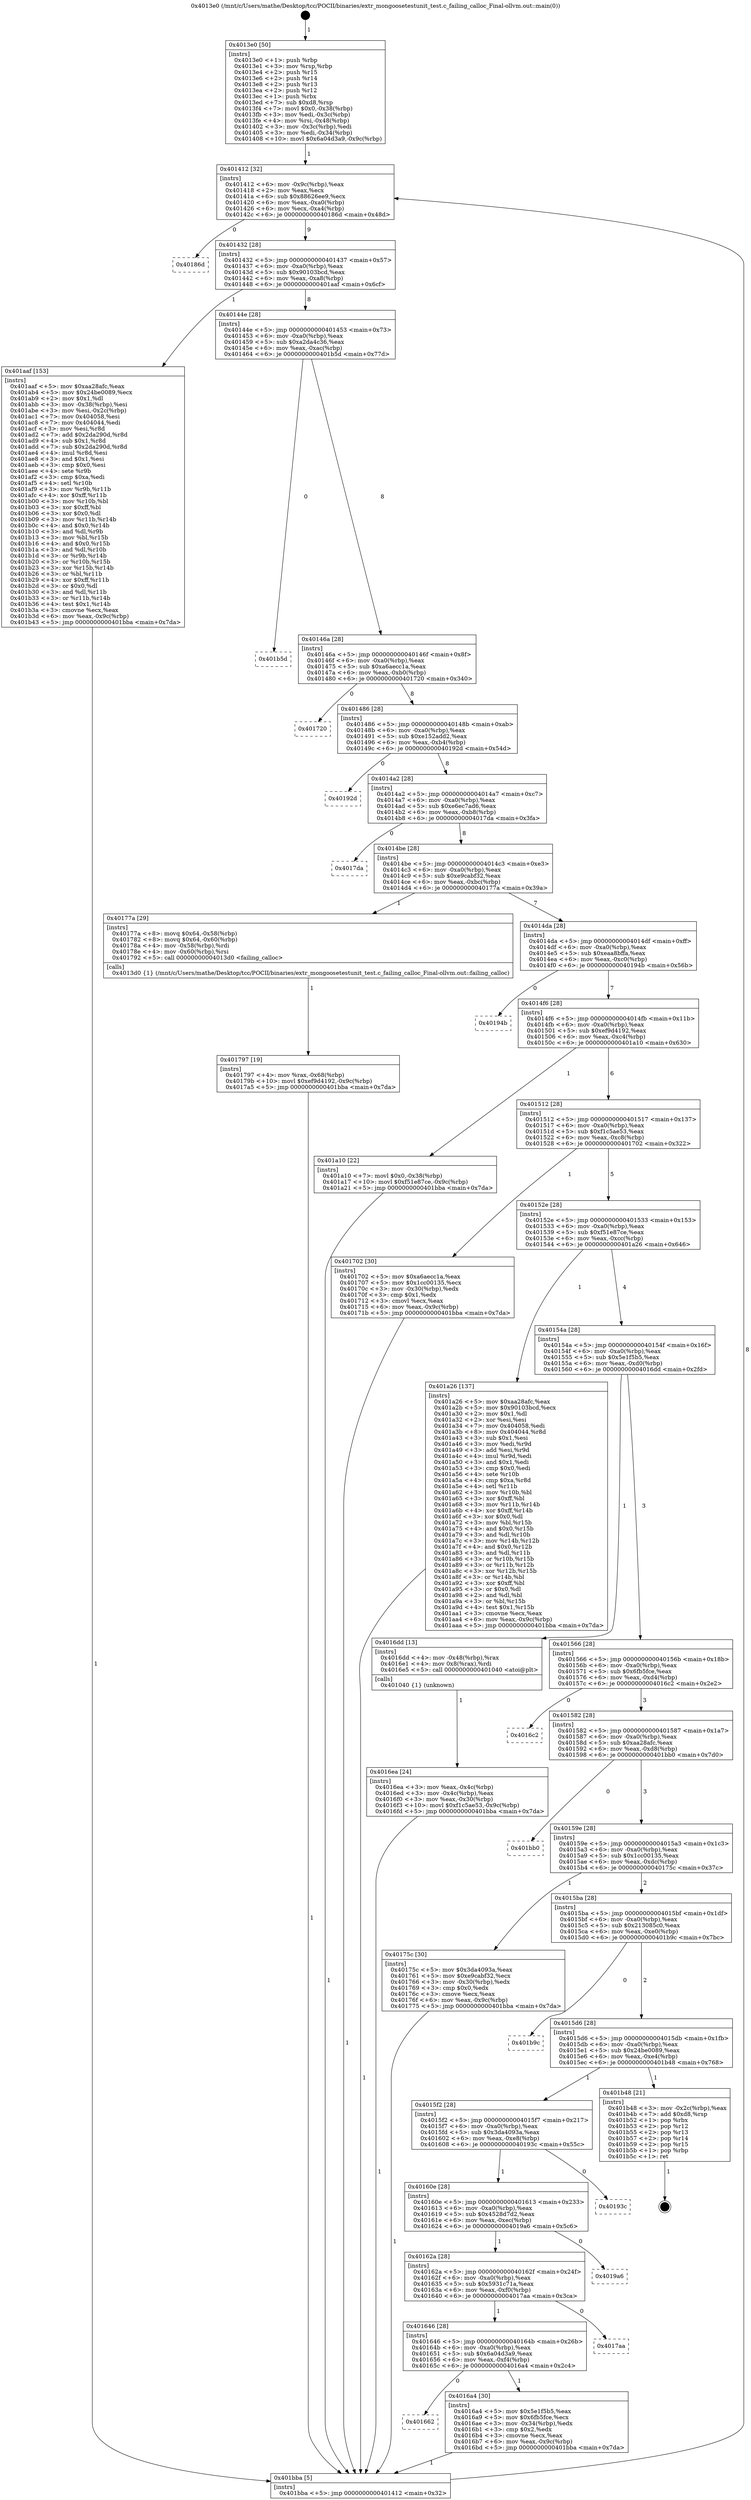 digraph "0x4013e0" {
  label = "0x4013e0 (/mnt/c/Users/mathe/Desktop/tcc/POCII/binaries/extr_mongoosetestunit_test.c_failing_calloc_Final-ollvm.out::main(0))"
  labelloc = "t"
  node[shape=record]

  Entry [label="",width=0.3,height=0.3,shape=circle,fillcolor=black,style=filled]
  "0x401412" [label="{
     0x401412 [32]\l
     | [instrs]\l
     &nbsp;&nbsp;0x401412 \<+6\>: mov -0x9c(%rbp),%eax\l
     &nbsp;&nbsp;0x401418 \<+2\>: mov %eax,%ecx\l
     &nbsp;&nbsp;0x40141a \<+6\>: sub $0x88626ee9,%ecx\l
     &nbsp;&nbsp;0x401420 \<+6\>: mov %eax,-0xa0(%rbp)\l
     &nbsp;&nbsp;0x401426 \<+6\>: mov %ecx,-0xa4(%rbp)\l
     &nbsp;&nbsp;0x40142c \<+6\>: je 000000000040186d \<main+0x48d\>\l
  }"]
  "0x40186d" [label="{
     0x40186d\l
  }", style=dashed]
  "0x401432" [label="{
     0x401432 [28]\l
     | [instrs]\l
     &nbsp;&nbsp;0x401432 \<+5\>: jmp 0000000000401437 \<main+0x57\>\l
     &nbsp;&nbsp;0x401437 \<+6\>: mov -0xa0(%rbp),%eax\l
     &nbsp;&nbsp;0x40143d \<+5\>: sub $0x90103bcd,%eax\l
     &nbsp;&nbsp;0x401442 \<+6\>: mov %eax,-0xa8(%rbp)\l
     &nbsp;&nbsp;0x401448 \<+6\>: je 0000000000401aaf \<main+0x6cf\>\l
  }"]
  Exit [label="",width=0.3,height=0.3,shape=circle,fillcolor=black,style=filled,peripheries=2]
  "0x401aaf" [label="{
     0x401aaf [153]\l
     | [instrs]\l
     &nbsp;&nbsp;0x401aaf \<+5\>: mov $0xaa28afc,%eax\l
     &nbsp;&nbsp;0x401ab4 \<+5\>: mov $0x24be0089,%ecx\l
     &nbsp;&nbsp;0x401ab9 \<+2\>: mov $0x1,%dl\l
     &nbsp;&nbsp;0x401abb \<+3\>: mov -0x38(%rbp),%esi\l
     &nbsp;&nbsp;0x401abe \<+3\>: mov %esi,-0x2c(%rbp)\l
     &nbsp;&nbsp;0x401ac1 \<+7\>: mov 0x404058,%esi\l
     &nbsp;&nbsp;0x401ac8 \<+7\>: mov 0x404044,%edi\l
     &nbsp;&nbsp;0x401acf \<+3\>: mov %esi,%r8d\l
     &nbsp;&nbsp;0x401ad2 \<+7\>: add $0x2da290d,%r8d\l
     &nbsp;&nbsp;0x401ad9 \<+4\>: sub $0x1,%r8d\l
     &nbsp;&nbsp;0x401add \<+7\>: sub $0x2da290d,%r8d\l
     &nbsp;&nbsp;0x401ae4 \<+4\>: imul %r8d,%esi\l
     &nbsp;&nbsp;0x401ae8 \<+3\>: and $0x1,%esi\l
     &nbsp;&nbsp;0x401aeb \<+3\>: cmp $0x0,%esi\l
     &nbsp;&nbsp;0x401aee \<+4\>: sete %r9b\l
     &nbsp;&nbsp;0x401af2 \<+3\>: cmp $0xa,%edi\l
     &nbsp;&nbsp;0x401af5 \<+4\>: setl %r10b\l
     &nbsp;&nbsp;0x401af9 \<+3\>: mov %r9b,%r11b\l
     &nbsp;&nbsp;0x401afc \<+4\>: xor $0xff,%r11b\l
     &nbsp;&nbsp;0x401b00 \<+3\>: mov %r10b,%bl\l
     &nbsp;&nbsp;0x401b03 \<+3\>: xor $0xff,%bl\l
     &nbsp;&nbsp;0x401b06 \<+3\>: xor $0x0,%dl\l
     &nbsp;&nbsp;0x401b09 \<+3\>: mov %r11b,%r14b\l
     &nbsp;&nbsp;0x401b0c \<+4\>: and $0x0,%r14b\l
     &nbsp;&nbsp;0x401b10 \<+3\>: and %dl,%r9b\l
     &nbsp;&nbsp;0x401b13 \<+3\>: mov %bl,%r15b\l
     &nbsp;&nbsp;0x401b16 \<+4\>: and $0x0,%r15b\l
     &nbsp;&nbsp;0x401b1a \<+3\>: and %dl,%r10b\l
     &nbsp;&nbsp;0x401b1d \<+3\>: or %r9b,%r14b\l
     &nbsp;&nbsp;0x401b20 \<+3\>: or %r10b,%r15b\l
     &nbsp;&nbsp;0x401b23 \<+3\>: xor %r15b,%r14b\l
     &nbsp;&nbsp;0x401b26 \<+3\>: or %bl,%r11b\l
     &nbsp;&nbsp;0x401b29 \<+4\>: xor $0xff,%r11b\l
     &nbsp;&nbsp;0x401b2d \<+3\>: or $0x0,%dl\l
     &nbsp;&nbsp;0x401b30 \<+3\>: and %dl,%r11b\l
     &nbsp;&nbsp;0x401b33 \<+3\>: or %r11b,%r14b\l
     &nbsp;&nbsp;0x401b36 \<+4\>: test $0x1,%r14b\l
     &nbsp;&nbsp;0x401b3a \<+3\>: cmovne %ecx,%eax\l
     &nbsp;&nbsp;0x401b3d \<+6\>: mov %eax,-0x9c(%rbp)\l
     &nbsp;&nbsp;0x401b43 \<+5\>: jmp 0000000000401bba \<main+0x7da\>\l
  }"]
  "0x40144e" [label="{
     0x40144e [28]\l
     | [instrs]\l
     &nbsp;&nbsp;0x40144e \<+5\>: jmp 0000000000401453 \<main+0x73\>\l
     &nbsp;&nbsp;0x401453 \<+6\>: mov -0xa0(%rbp),%eax\l
     &nbsp;&nbsp;0x401459 \<+5\>: sub $0xa2da4c36,%eax\l
     &nbsp;&nbsp;0x40145e \<+6\>: mov %eax,-0xac(%rbp)\l
     &nbsp;&nbsp;0x401464 \<+6\>: je 0000000000401b5d \<main+0x77d\>\l
  }"]
  "0x401797" [label="{
     0x401797 [19]\l
     | [instrs]\l
     &nbsp;&nbsp;0x401797 \<+4\>: mov %rax,-0x68(%rbp)\l
     &nbsp;&nbsp;0x40179b \<+10\>: movl $0xef9d4192,-0x9c(%rbp)\l
     &nbsp;&nbsp;0x4017a5 \<+5\>: jmp 0000000000401bba \<main+0x7da\>\l
  }"]
  "0x401b5d" [label="{
     0x401b5d\l
  }", style=dashed]
  "0x40146a" [label="{
     0x40146a [28]\l
     | [instrs]\l
     &nbsp;&nbsp;0x40146a \<+5\>: jmp 000000000040146f \<main+0x8f\>\l
     &nbsp;&nbsp;0x40146f \<+6\>: mov -0xa0(%rbp),%eax\l
     &nbsp;&nbsp;0x401475 \<+5\>: sub $0xa6aecc1a,%eax\l
     &nbsp;&nbsp;0x40147a \<+6\>: mov %eax,-0xb0(%rbp)\l
     &nbsp;&nbsp;0x401480 \<+6\>: je 0000000000401720 \<main+0x340\>\l
  }"]
  "0x4016ea" [label="{
     0x4016ea [24]\l
     | [instrs]\l
     &nbsp;&nbsp;0x4016ea \<+3\>: mov %eax,-0x4c(%rbp)\l
     &nbsp;&nbsp;0x4016ed \<+3\>: mov -0x4c(%rbp),%eax\l
     &nbsp;&nbsp;0x4016f0 \<+3\>: mov %eax,-0x30(%rbp)\l
     &nbsp;&nbsp;0x4016f3 \<+10\>: movl $0xf1c5ae53,-0x9c(%rbp)\l
     &nbsp;&nbsp;0x4016fd \<+5\>: jmp 0000000000401bba \<main+0x7da\>\l
  }"]
  "0x401720" [label="{
     0x401720\l
  }", style=dashed]
  "0x401486" [label="{
     0x401486 [28]\l
     | [instrs]\l
     &nbsp;&nbsp;0x401486 \<+5\>: jmp 000000000040148b \<main+0xab\>\l
     &nbsp;&nbsp;0x40148b \<+6\>: mov -0xa0(%rbp),%eax\l
     &nbsp;&nbsp;0x401491 \<+5\>: sub $0xe152add2,%eax\l
     &nbsp;&nbsp;0x401496 \<+6\>: mov %eax,-0xb4(%rbp)\l
     &nbsp;&nbsp;0x40149c \<+6\>: je 000000000040192d \<main+0x54d\>\l
  }"]
  "0x4013e0" [label="{
     0x4013e0 [50]\l
     | [instrs]\l
     &nbsp;&nbsp;0x4013e0 \<+1\>: push %rbp\l
     &nbsp;&nbsp;0x4013e1 \<+3\>: mov %rsp,%rbp\l
     &nbsp;&nbsp;0x4013e4 \<+2\>: push %r15\l
     &nbsp;&nbsp;0x4013e6 \<+2\>: push %r14\l
     &nbsp;&nbsp;0x4013e8 \<+2\>: push %r13\l
     &nbsp;&nbsp;0x4013ea \<+2\>: push %r12\l
     &nbsp;&nbsp;0x4013ec \<+1\>: push %rbx\l
     &nbsp;&nbsp;0x4013ed \<+7\>: sub $0xd8,%rsp\l
     &nbsp;&nbsp;0x4013f4 \<+7\>: movl $0x0,-0x38(%rbp)\l
     &nbsp;&nbsp;0x4013fb \<+3\>: mov %edi,-0x3c(%rbp)\l
     &nbsp;&nbsp;0x4013fe \<+4\>: mov %rsi,-0x48(%rbp)\l
     &nbsp;&nbsp;0x401402 \<+3\>: mov -0x3c(%rbp),%edi\l
     &nbsp;&nbsp;0x401405 \<+3\>: mov %edi,-0x34(%rbp)\l
     &nbsp;&nbsp;0x401408 \<+10\>: movl $0x6a04d3a9,-0x9c(%rbp)\l
  }"]
  "0x40192d" [label="{
     0x40192d\l
  }", style=dashed]
  "0x4014a2" [label="{
     0x4014a2 [28]\l
     | [instrs]\l
     &nbsp;&nbsp;0x4014a2 \<+5\>: jmp 00000000004014a7 \<main+0xc7\>\l
     &nbsp;&nbsp;0x4014a7 \<+6\>: mov -0xa0(%rbp),%eax\l
     &nbsp;&nbsp;0x4014ad \<+5\>: sub $0xe6ec7ad6,%eax\l
     &nbsp;&nbsp;0x4014b2 \<+6\>: mov %eax,-0xb8(%rbp)\l
     &nbsp;&nbsp;0x4014b8 \<+6\>: je 00000000004017da \<main+0x3fa\>\l
  }"]
  "0x401bba" [label="{
     0x401bba [5]\l
     | [instrs]\l
     &nbsp;&nbsp;0x401bba \<+5\>: jmp 0000000000401412 \<main+0x32\>\l
  }"]
  "0x4017da" [label="{
     0x4017da\l
  }", style=dashed]
  "0x4014be" [label="{
     0x4014be [28]\l
     | [instrs]\l
     &nbsp;&nbsp;0x4014be \<+5\>: jmp 00000000004014c3 \<main+0xe3\>\l
     &nbsp;&nbsp;0x4014c3 \<+6\>: mov -0xa0(%rbp),%eax\l
     &nbsp;&nbsp;0x4014c9 \<+5\>: sub $0xe9cabf32,%eax\l
     &nbsp;&nbsp;0x4014ce \<+6\>: mov %eax,-0xbc(%rbp)\l
     &nbsp;&nbsp;0x4014d4 \<+6\>: je 000000000040177a \<main+0x39a\>\l
  }"]
  "0x401662" [label="{
     0x401662\l
  }", style=dashed]
  "0x40177a" [label="{
     0x40177a [29]\l
     | [instrs]\l
     &nbsp;&nbsp;0x40177a \<+8\>: movq $0x64,-0x58(%rbp)\l
     &nbsp;&nbsp;0x401782 \<+8\>: movq $0x64,-0x60(%rbp)\l
     &nbsp;&nbsp;0x40178a \<+4\>: mov -0x58(%rbp),%rdi\l
     &nbsp;&nbsp;0x40178e \<+4\>: mov -0x60(%rbp),%rsi\l
     &nbsp;&nbsp;0x401792 \<+5\>: call 00000000004013d0 \<failing_calloc\>\l
     | [calls]\l
     &nbsp;&nbsp;0x4013d0 \{1\} (/mnt/c/Users/mathe/Desktop/tcc/POCII/binaries/extr_mongoosetestunit_test.c_failing_calloc_Final-ollvm.out::failing_calloc)\l
  }"]
  "0x4014da" [label="{
     0x4014da [28]\l
     | [instrs]\l
     &nbsp;&nbsp;0x4014da \<+5\>: jmp 00000000004014df \<main+0xff\>\l
     &nbsp;&nbsp;0x4014df \<+6\>: mov -0xa0(%rbp),%eax\l
     &nbsp;&nbsp;0x4014e5 \<+5\>: sub $0xeaa8bffa,%eax\l
     &nbsp;&nbsp;0x4014ea \<+6\>: mov %eax,-0xc0(%rbp)\l
     &nbsp;&nbsp;0x4014f0 \<+6\>: je 000000000040194b \<main+0x56b\>\l
  }"]
  "0x4016a4" [label="{
     0x4016a4 [30]\l
     | [instrs]\l
     &nbsp;&nbsp;0x4016a4 \<+5\>: mov $0x5e1f5b5,%eax\l
     &nbsp;&nbsp;0x4016a9 \<+5\>: mov $0x6fb5fce,%ecx\l
     &nbsp;&nbsp;0x4016ae \<+3\>: mov -0x34(%rbp),%edx\l
     &nbsp;&nbsp;0x4016b1 \<+3\>: cmp $0x2,%edx\l
     &nbsp;&nbsp;0x4016b4 \<+3\>: cmovne %ecx,%eax\l
     &nbsp;&nbsp;0x4016b7 \<+6\>: mov %eax,-0x9c(%rbp)\l
     &nbsp;&nbsp;0x4016bd \<+5\>: jmp 0000000000401bba \<main+0x7da\>\l
  }"]
  "0x40194b" [label="{
     0x40194b\l
  }", style=dashed]
  "0x4014f6" [label="{
     0x4014f6 [28]\l
     | [instrs]\l
     &nbsp;&nbsp;0x4014f6 \<+5\>: jmp 00000000004014fb \<main+0x11b\>\l
     &nbsp;&nbsp;0x4014fb \<+6\>: mov -0xa0(%rbp),%eax\l
     &nbsp;&nbsp;0x401501 \<+5\>: sub $0xef9d4192,%eax\l
     &nbsp;&nbsp;0x401506 \<+6\>: mov %eax,-0xc4(%rbp)\l
     &nbsp;&nbsp;0x40150c \<+6\>: je 0000000000401a10 \<main+0x630\>\l
  }"]
  "0x401646" [label="{
     0x401646 [28]\l
     | [instrs]\l
     &nbsp;&nbsp;0x401646 \<+5\>: jmp 000000000040164b \<main+0x26b\>\l
     &nbsp;&nbsp;0x40164b \<+6\>: mov -0xa0(%rbp),%eax\l
     &nbsp;&nbsp;0x401651 \<+5\>: sub $0x6a04d3a9,%eax\l
     &nbsp;&nbsp;0x401656 \<+6\>: mov %eax,-0xf4(%rbp)\l
     &nbsp;&nbsp;0x40165c \<+6\>: je 00000000004016a4 \<main+0x2c4\>\l
  }"]
  "0x401a10" [label="{
     0x401a10 [22]\l
     | [instrs]\l
     &nbsp;&nbsp;0x401a10 \<+7\>: movl $0x0,-0x38(%rbp)\l
     &nbsp;&nbsp;0x401a17 \<+10\>: movl $0xf51e87ce,-0x9c(%rbp)\l
     &nbsp;&nbsp;0x401a21 \<+5\>: jmp 0000000000401bba \<main+0x7da\>\l
  }"]
  "0x401512" [label="{
     0x401512 [28]\l
     | [instrs]\l
     &nbsp;&nbsp;0x401512 \<+5\>: jmp 0000000000401517 \<main+0x137\>\l
     &nbsp;&nbsp;0x401517 \<+6\>: mov -0xa0(%rbp),%eax\l
     &nbsp;&nbsp;0x40151d \<+5\>: sub $0xf1c5ae53,%eax\l
     &nbsp;&nbsp;0x401522 \<+6\>: mov %eax,-0xc8(%rbp)\l
     &nbsp;&nbsp;0x401528 \<+6\>: je 0000000000401702 \<main+0x322\>\l
  }"]
  "0x4017aa" [label="{
     0x4017aa\l
  }", style=dashed]
  "0x401702" [label="{
     0x401702 [30]\l
     | [instrs]\l
     &nbsp;&nbsp;0x401702 \<+5\>: mov $0xa6aecc1a,%eax\l
     &nbsp;&nbsp;0x401707 \<+5\>: mov $0x1cc00135,%ecx\l
     &nbsp;&nbsp;0x40170c \<+3\>: mov -0x30(%rbp),%edx\l
     &nbsp;&nbsp;0x40170f \<+3\>: cmp $0x1,%edx\l
     &nbsp;&nbsp;0x401712 \<+3\>: cmovl %ecx,%eax\l
     &nbsp;&nbsp;0x401715 \<+6\>: mov %eax,-0x9c(%rbp)\l
     &nbsp;&nbsp;0x40171b \<+5\>: jmp 0000000000401bba \<main+0x7da\>\l
  }"]
  "0x40152e" [label="{
     0x40152e [28]\l
     | [instrs]\l
     &nbsp;&nbsp;0x40152e \<+5\>: jmp 0000000000401533 \<main+0x153\>\l
     &nbsp;&nbsp;0x401533 \<+6\>: mov -0xa0(%rbp),%eax\l
     &nbsp;&nbsp;0x401539 \<+5\>: sub $0xf51e87ce,%eax\l
     &nbsp;&nbsp;0x40153e \<+6\>: mov %eax,-0xcc(%rbp)\l
     &nbsp;&nbsp;0x401544 \<+6\>: je 0000000000401a26 \<main+0x646\>\l
  }"]
  "0x40162a" [label="{
     0x40162a [28]\l
     | [instrs]\l
     &nbsp;&nbsp;0x40162a \<+5\>: jmp 000000000040162f \<main+0x24f\>\l
     &nbsp;&nbsp;0x40162f \<+6\>: mov -0xa0(%rbp),%eax\l
     &nbsp;&nbsp;0x401635 \<+5\>: sub $0x5931c71a,%eax\l
     &nbsp;&nbsp;0x40163a \<+6\>: mov %eax,-0xf0(%rbp)\l
     &nbsp;&nbsp;0x401640 \<+6\>: je 00000000004017aa \<main+0x3ca\>\l
  }"]
  "0x401a26" [label="{
     0x401a26 [137]\l
     | [instrs]\l
     &nbsp;&nbsp;0x401a26 \<+5\>: mov $0xaa28afc,%eax\l
     &nbsp;&nbsp;0x401a2b \<+5\>: mov $0x90103bcd,%ecx\l
     &nbsp;&nbsp;0x401a30 \<+2\>: mov $0x1,%dl\l
     &nbsp;&nbsp;0x401a32 \<+2\>: xor %esi,%esi\l
     &nbsp;&nbsp;0x401a34 \<+7\>: mov 0x404058,%edi\l
     &nbsp;&nbsp;0x401a3b \<+8\>: mov 0x404044,%r8d\l
     &nbsp;&nbsp;0x401a43 \<+3\>: sub $0x1,%esi\l
     &nbsp;&nbsp;0x401a46 \<+3\>: mov %edi,%r9d\l
     &nbsp;&nbsp;0x401a49 \<+3\>: add %esi,%r9d\l
     &nbsp;&nbsp;0x401a4c \<+4\>: imul %r9d,%edi\l
     &nbsp;&nbsp;0x401a50 \<+3\>: and $0x1,%edi\l
     &nbsp;&nbsp;0x401a53 \<+3\>: cmp $0x0,%edi\l
     &nbsp;&nbsp;0x401a56 \<+4\>: sete %r10b\l
     &nbsp;&nbsp;0x401a5a \<+4\>: cmp $0xa,%r8d\l
     &nbsp;&nbsp;0x401a5e \<+4\>: setl %r11b\l
     &nbsp;&nbsp;0x401a62 \<+3\>: mov %r10b,%bl\l
     &nbsp;&nbsp;0x401a65 \<+3\>: xor $0xff,%bl\l
     &nbsp;&nbsp;0x401a68 \<+3\>: mov %r11b,%r14b\l
     &nbsp;&nbsp;0x401a6b \<+4\>: xor $0xff,%r14b\l
     &nbsp;&nbsp;0x401a6f \<+3\>: xor $0x0,%dl\l
     &nbsp;&nbsp;0x401a72 \<+3\>: mov %bl,%r15b\l
     &nbsp;&nbsp;0x401a75 \<+4\>: and $0x0,%r15b\l
     &nbsp;&nbsp;0x401a79 \<+3\>: and %dl,%r10b\l
     &nbsp;&nbsp;0x401a7c \<+3\>: mov %r14b,%r12b\l
     &nbsp;&nbsp;0x401a7f \<+4\>: and $0x0,%r12b\l
     &nbsp;&nbsp;0x401a83 \<+3\>: and %dl,%r11b\l
     &nbsp;&nbsp;0x401a86 \<+3\>: or %r10b,%r15b\l
     &nbsp;&nbsp;0x401a89 \<+3\>: or %r11b,%r12b\l
     &nbsp;&nbsp;0x401a8c \<+3\>: xor %r12b,%r15b\l
     &nbsp;&nbsp;0x401a8f \<+3\>: or %r14b,%bl\l
     &nbsp;&nbsp;0x401a92 \<+3\>: xor $0xff,%bl\l
     &nbsp;&nbsp;0x401a95 \<+3\>: or $0x0,%dl\l
     &nbsp;&nbsp;0x401a98 \<+2\>: and %dl,%bl\l
     &nbsp;&nbsp;0x401a9a \<+3\>: or %bl,%r15b\l
     &nbsp;&nbsp;0x401a9d \<+4\>: test $0x1,%r15b\l
     &nbsp;&nbsp;0x401aa1 \<+3\>: cmovne %ecx,%eax\l
     &nbsp;&nbsp;0x401aa4 \<+6\>: mov %eax,-0x9c(%rbp)\l
     &nbsp;&nbsp;0x401aaa \<+5\>: jmp 0000000000401bba \<main+0x7da\>\l
  }"]
  "0x40154a" [label="{
     0x40154a [28]\l
     | [instrs]\l
     &nbsp;&nbsp;0x40154a \<+5\>: jmp 000000000040154f \<main+0x16f\>\l
     &nbsp;&nbsp;0x40154f \<+6\>: mov -0xa0(%rbp),%eax\l
     &nbsp;&nbsp;0x401555 \<+5\>: sub $0x5e1f5b5,%eax\l
     &nbsp;&nbsp;0x40155a \<+6\>: mov %eax,-0xd0(%rbp)\l
     &nbsp;&nbsp;0x401560 \<+6\>: je 00000000004016dd \<main+0x2fd\>\l
  }"]
  "0x4019a6" [label="{
     0x4019a6\l
  }", style=dashed]
  "0x4016dd" [label="{
     0x4016dd [13]\l
     | [instrs]\l
     &nbsp;&nbsp;0x4016dd \<+4\>: mov -0x48(%rbp),%rax\l
     &nbsp;&nbsp;0x4016e1 \<+4\>: mov 0x8(%rax),%rdi\l
     &nbsp;&nbsp;0x4016e5 \<+5\>: call 0000000000401040 \<atoi@plt\>\l
     | [calls]\l
     &nbsp;&nbsp;0x401040 \{1\} (unknown)\l
  }"]
  "0x401566" [label="{
     0x401566 [28]\l
     | [instrs]\l
     &nbsp;&nbsp;0x401566 \<+5\>: jmp 000000000040156b \<main+0x18b\>\l
     &nbsp;&nbsp;0x40156b \<+6\>: mov -0xa0(%rbp),%eax\l
     &nbsp;&nbsp;0x401571 \<+5\>: sub $0x6fb5fce,%eax\l
     &nbsp;&nbsp;0x401576 \<+6\>: mov %eax,-0xd4(%rbp)\l
     &nbsp;&nbsp;0x40157c \<+6\>: je 00000000004016c2 \<main+0x2e2\>\l
  }"]
  "0x40160e" [label="{
     0x40160e [28]\l
     | [instrs]\l
     &nbsp;&nbsp;0x40160e \<+5\>: jmp 0000000000401613 \<main+0x233\>\l
     &nbsp;&nbsp;0x401613 \<+6\>: mov -0xa0(%rbp),%eax\l
     &nbsp;&nbsp;0x401619 \<+5\>: sub $0x4528d7d2,%eax\l
     &nbsp;&nbsp;0x40161e \<+6\>: mov %eax,-0xec(%rbp)\l
     &nbsp;&nbsp;0x401624 \<+6\>: je 00000000004019a6 \<main+0x5c6\>\l
  }"]
  "0x4016c2" [label="{
     0x4016c2\l
  }", style=dashed]
  "0x401582" [label="{
     0x401582 [28]\l
     | [instrs]\l
     &nbsp;&nbsp;0x401582 \<+5\>: jmp 0000000000401587 \<main+0x1a7\>\l
     &nbsp;&nbsp;0x401587 \<+6\>: mov -0xa0(%rbp),%eax\l
     &nbsp;&nbsp;0x40158d \<+5\>: sub $0xaa28afc,%eax\l
     &nbsp;&nbsp;0x401592 \<+6\>: mov %eax,-0xd8(%rbp)\l
     &nbsp;&nbsp;0x401598 \<+6\>: je 0000000000401bb0 \<main+0x7d0\>\l
  }"]
  "0x40193c" [label="{
     0x40193c\l
  }", style=dashed]
  "0x401bb0" [label="{
     0x401bb0\l
  }", style=dashed]
  "0x40159e" [label="{
     0x40159e [28]\l
     | [instrs]\l
     &nbsp;&nbsp;0x40159e \<+5\>: jmp 00000000004015a3 \<main+0x1c3\>\l
     &nbsp;&nbsp;0x4015a3 \<+6\>: mov -0xa0(%rbp),%eax\l
     &nbsp;&nbsp;0x4015a9 \<+5\>: sub $0x1cc00135,%eax\l
     &nbsp;&nbsp;0x4015ae \<+6\>: mov %eax,-0xdc(%rbp)\l
     &nbsp;&nbsp;0x4015b4 \<+6\>: je 000000000040175c \<main+0x37c\>\l
  }"]
  "0x4015f2" [label="{
     0x4015f2 [28]\l
     | [instrs]\l
     &nbsp;&nbsp;0x4015f2 \<+5\>: jmp 00000000004015f7 \<main+0x217\>\l
     &nbsp;&nbsp;0x4015f7 \<+6\>: mov -0xa0(%rbp),%eax\l
     &nbsp;&nbsp;0x4015fd \<+5\>: sub $0x3da4093a,%eax\l
     &nbsp;&nbsp;0x401602 \<+6\>: mov %eax,-0xe8(%rbp)\l
     &nbsp;&nbsp;0x401608 \<+6\>: je 000000000040193c \<main+0x55c\>\l
  }"]
  "0x40175c" [label="{
     0x40175c [30]\l
     | [instrs]\l
     &nbsp;&nbsp;0x40175c \<+5\>: mov $0x3da4093a,%eax\l
     &nbsp;&nbsp;0x401761 \<+5\>: mov $0xe9cabf32,%ecx\l
     &nbsp;&nbsp;0x401766 \<+3\>: mov -0x30(%rbp),%edx\l
     &nbsp;&nbsp;0x401769 \<+3\>: cmp $0x0,%edx\l
     &nbsp;&nbsp;0x40176c \<+3\>: cmove %ecx,%eax\l
     &nbsp;&nbsp;0x40176f \<+6\>: mov %eax,-0x9c(%rbp)\l
     &nbsp;&nbsp;0x401775 \<+5\>: jmp 0000000000401bba \<main+0x7da\>\l
  }"]
  "0x4015ba" [label="{
     0x4015ba [28]\l
     | [instrs]\l
     &nbsp;&nbsp;0x4015ba \<+5\>: jmp 00000000004015bf \<main+0x1df\>\l
     &nbsp;&nbsp;0x4015bf \<+6\>: mov -0xa0(%rbp),%eax\l
     &nbsp;&nbsp;0x4015c5 \<+5\>: sub $0x213085c0,%eax\l
     &nbsp;&nbsp;0x4015ca \<+6\>: mov %eax,-0xe0(%rbp)\l
     &nbsp;&nbsp;0x4015d0 \<+6\>: je 0000000000401b9c \<main+0x7bc\>\l
  }"]
  "0x401b48" [label="{
     0x401b48 [21]\l
     | [instrs]\l
     &nbsp;&nbsp;0x401b48 \<+3\>: mov -0x2c(%rbp),%eax\l
     &nbsp;&nbsp;0x401b4b \<+7\>: add $0xd8,%rsp\l
     &nbsp;&nbsp;0x401b52 \<+1\>: pop %rbx\l
     &nbsp;&nbsp;0x401b53 \<+2\>: pop %r12\l
     &nbsp;&nbsp;0x401b55 \<+2\>: pop %r13\l
     &nbsp;&nbsp;0x401b57 \<+2\>: pop %r14\l
     &nbsp;&nbsp;0x401b59 \<+2\>: pop %r15\l
     &nbsp;&nbsp;0x401b5b \<+1\>: pop %rbp\l
     &nbsp;&nbsp;0x401b5c \<+1\>: ret\l
  }"]
  "0x401b9c" [label="{
     0x401b9c\l
  }", style=dashed]
  "0x4015d6" [label="{
     0x4015d6 [28]\l
     | [instrs]\l
     &nbsp;&nbsp;0x4015d6 \<+5\>: jmp 00000000004015db \<main+0x1fb\>\l
     &nbsp;&nbsp;0x4015db \<+6\>: mov -0xa0(%rbp),%eax\l
     &nbsp;&nbsp;0x4015e1 \<+5\>: sub $0x24be0089,%eax\l
     &nbsp;&nbsp;0x4015e6 \<+6\>: mov %eax,-0xe4(%rbp)\l
     &nbsp;&nbsp;0x4015ec \<+6\>: je 0000000000401b48 \<main+0x768\>\l
  }"]
  Entry -> "0x4013e0" [label=" 1"]
  "0x401412" -> "0x40186d" [label=" 0"]
  "0x401412" -> "0x401432" [label=" 9"]
  "0x401b48" -> Exit [label=" 1"]
  "0x401432" -> "0x401aaf" [label=" 1"]
  "0x401432" -> "0x40144e" [label=" 8"]
  "0x401aaf" -> "0x401bba" [label=" 1"]
  "0x40144e" -> "0x401b5d" [label=" 0"]
  "0x40144e" -> "0x40146a" [label=" 8"]
  "0x401a26" -> "0x401bba" [label=" 1"]
  "0x40146a" -> "0x401720" [label=" 0"]
  "0x40146a" -> "0x401486" [label=" 8"]
  "0x401a10" -> "0x401bba" [label=" 1"]
  "0x401486" -> "0x40192d" [label=" 0"]
  "0x401486" -> "0x4014a2" [label=" 8"]
  "0x401797" -> "0x401bba" [label=" 1"]
  "0x4014a2" -> "0x4017da" [label=" 0"]
  "0x4014a2" -> "0x4014be" [label=" 8"]
  "0x40177a" -> "0x401797" [label=" 1"]
  "0x4014be" -> "0x40177a" [label=" 1"]
  "0x4014be" -> "0x4014da" [label=" 7"]
  "0x40175c" -> "0x401bba" [label=" 1"]
  "0x4014da" -> "0x40194b" [label=" 0"]
  "0x4014da" -> "0x4014f6" [label=" 7"]
  "0x401702" -> "0x401bba" [label=" 1"]
  "0x4014f6" -> "0x401a10" [label=" 1"]
  "0x4014f6" -> "0x401512" [label=" 6"]
  "0x4016dd" -> "0x4016ea" [label=" 1"]
  "0x401512" -> "0x401702" [label=" 1"]
  "0x401512" -> "0x40152e" [label=" 5"]
  "0x401bba" -> "0x401412" [label=" 8"]
  "0x40152e" -> "0x401a26" [label=" 1"]
  "0x40152e" -> "0x40154a" [label=" 4"]
  "0x4016a4" -> "0x401bba" [label=" 1"]
  "0x40154a" -> "0x4016dd" [label=" 1"]
  "0x40154a" -> "0x401566" [label=" 3"]
  "0x401646" -> "0x401662" [label=" 0"]
  "0x401566" -> "0x4016c2" [label=" 0"]
  "0x401566" -> "0x401582" [label=" 3"]
  "0x4016ea" -> "0x401bba" [label=" 1"]
  "0x401582" -> "0x401bb0" [label=" 0"]
  "0x401582" -> "0x40159e" [label=" 3"]
  "0x40162a" -> "0x401646" [label=" 1"]
  "0x40159e" -> "0x40175c" [label=" 1"]
  "0x40159e" -> "0x4015ba" [label=" 2"]
  "0x4013e0" -> "0x401412" [label=" 1"]
  "0x4015ba" -> "0x401b9c" [label=" 0"]
  "0x4015ba" -> "0x4015d6" [label=" 2"]
  "0x40160e" -> "0x40162a" [label=" 1"]
  "0x4015d6" -> "0x401b48" [label=" 1"]
  "0x4015d6" -> "0x4015f2" [label=" 1"]
  "0x40162a" -> "0x4017aa" [label=" 0"]
  "0x4015f2" -> "0x40193c" [label=" 0"]
  "0x4015f2" -> "0x40160e" [label=" 1"]
  "0x401646" -> "0x4016a4" [label=" 1"]
  "0x40160e" -> "0x4019a6" [label=" 0"]
}
